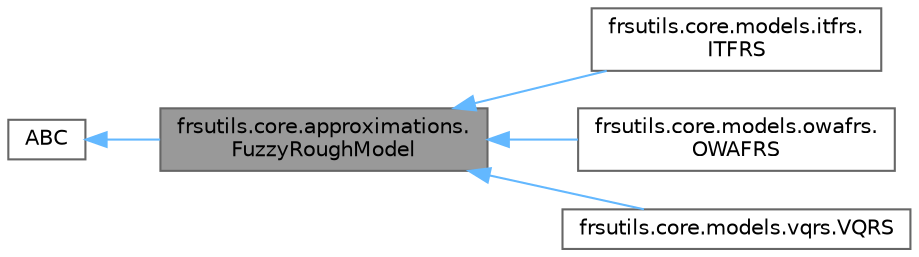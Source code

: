 digraph "frsutils.core.approximations.FuzzyRoughModel"
{
 // LATEX_PDF_SIZE
  bgcolor="transparent";
  edge [fontname=Helvetica,fontsize=10,labelfontname=Helvetica,labelfontsize=10];
  node [fontname=Helvetica,fontsize=10,shape=box,height=0.2,width=0.4];
  rankdir="LR";
  Node1 [id="Node000001",label="frsutils.core.approximations.\lFuzzyRoughModel",height=0.2,width=0.4,color="gray40", fillcolor="grey60", style="filled", fontcolor="black",tooltip=" "];
  Node2 -> Node1 [id="edge1_Node000001_Node000002",dir="back",color="steelblue1",style="solid",tooltip=" "];
  Node2 [id="Node000002",label="ABC",height=0.2,width=0.4,color="gray40", fillcolor="white", style="filled",tooltip=" "];
  Node1 -> Node3 [id="edge2_Node000001_Node000003",dir="back",color="steelblue1",style="solid",tooltip=" "];
  Node3 [id="Node000003",label="frsutils.core.models.itfrs.\lITFRS",height=0.2,width=0.4,color="gray40", fillcolor="white", style="filled",URL="$classfrsutils_1_1core_1_1models_1_1itfrs_1_1_i_t_f_r_s.html",tooltip=" "];
  Node1 -> Node4 [id="edge3_Node000001_Node000004",dir="back",color="steelblue1",style="solid",tooltip=" "];
  Node4 [id="Node000004",label="frsutils.core.models.owafrs.\lOWAFRS",height=0.2,width=0.4,color="gray40", fillcolor="white", style="filled",URL="$classfrsutils_1_1core_1_1models_1_1owafrs_1_1_o_w_a_f_r_s.html",tooltip=" "];
  Node1 -> Node5 [id="edge4_Node000001_Node000005",dir="back",color="steelblue1",style="solid",tooltip=" "];
  Node5 [id="Node000005",label="frsutils.core.models.vqrs.VQRS",height=0.2,width=0.4,color="gray40", fillcolor="white", style="filled",URL="$classfrsutils_1_1core_1_1models_1_1vqrs_1_1_v_q_r_s.html",tooltip=" "];
}
